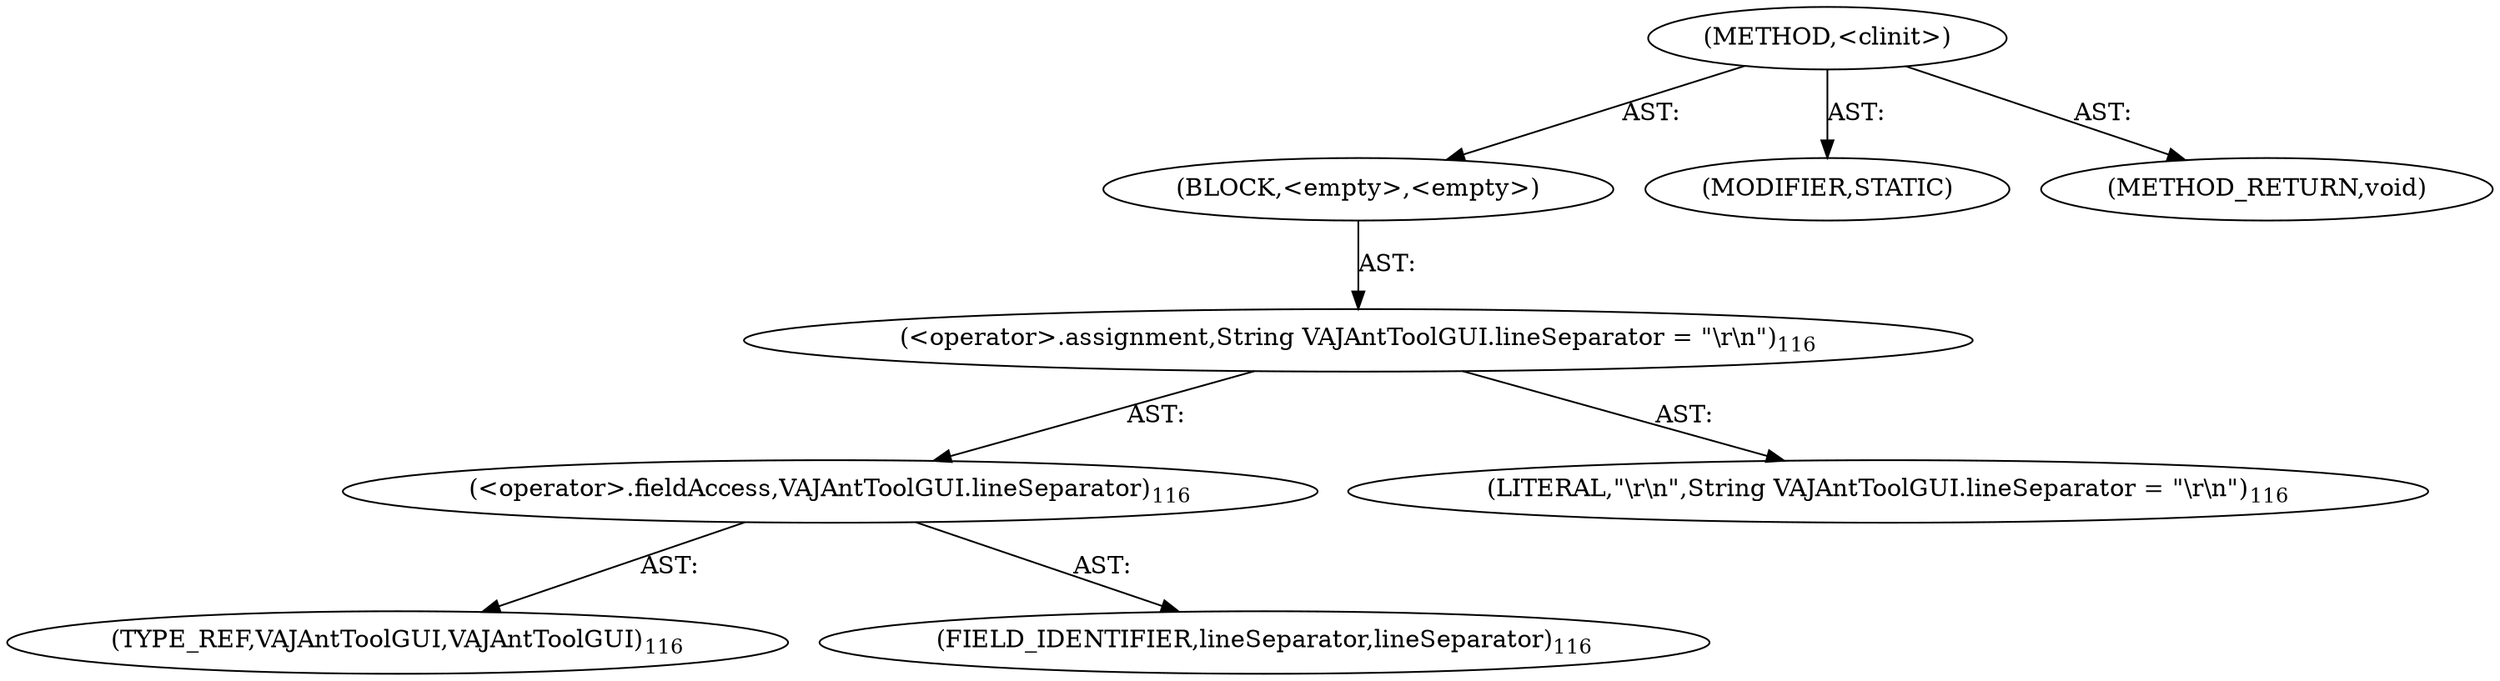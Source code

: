 digraph "&lt;clinit&gt;" {  
"111669149770" [label = <(METHOD,&lt;clinit&gt;)> ]
"25769804042" [label = <(BLOCK,&lt;empty&gt;,&lt;empty&gt;)> ]
"30064772684" [label = <(&lt;operator&gt;.assignment,String VAJAntToolGUI.lineSeparator = &quot;\r\n&quot;)<SUB>116</SUB>> ]
"30064772685" [label = <(&lt;operator&gt;.fieldAccess,VAJAntToolGUI.lineSeparator)<SUB>116</SUB>> ]
"180388626436" [label = <(TYPE_REF,VAJAntToolGUI,VAJAntToolGUI)<SUB>116</SUB>> ]
"55834575427" [label = <(FIELD_IDENTIFIER,lineSeparator,lineSeparator)<SUB>116</SUB>> ]
"90194313573" [label = <(LITERAL,&quot;\r\n&quot;,String VAJAntToolGUI.lineSeparator = &quot;\r\n&quot;)<SUB>116</SUB>> ]
"133143986371" [label = <(MODIFIER,STATIC)> ]
"128849018954" [label = <(METHOD_RETURN,void)> ]
  "111669149770" -> "25769804042"  [ label = "AST: "] 
  "111669149770" -> "133143986371"  [ label = "AST: "] 
  "111669149770" -> "128849018954"  [ label = "AST: "] 
  "25769804042" -> "30064772684"  [ label = "AST: "] 
  "30064772684" -> "30064772685"  [ label = "AST: "] 
  "30064772684" -> "90194313573"  [ label = "AST: "] 
  "30064772685" -> "180388626436"  [ label = "AST: "] 
  "30064772685" -> "55834575427"  [ label = "AST: "] 
}
